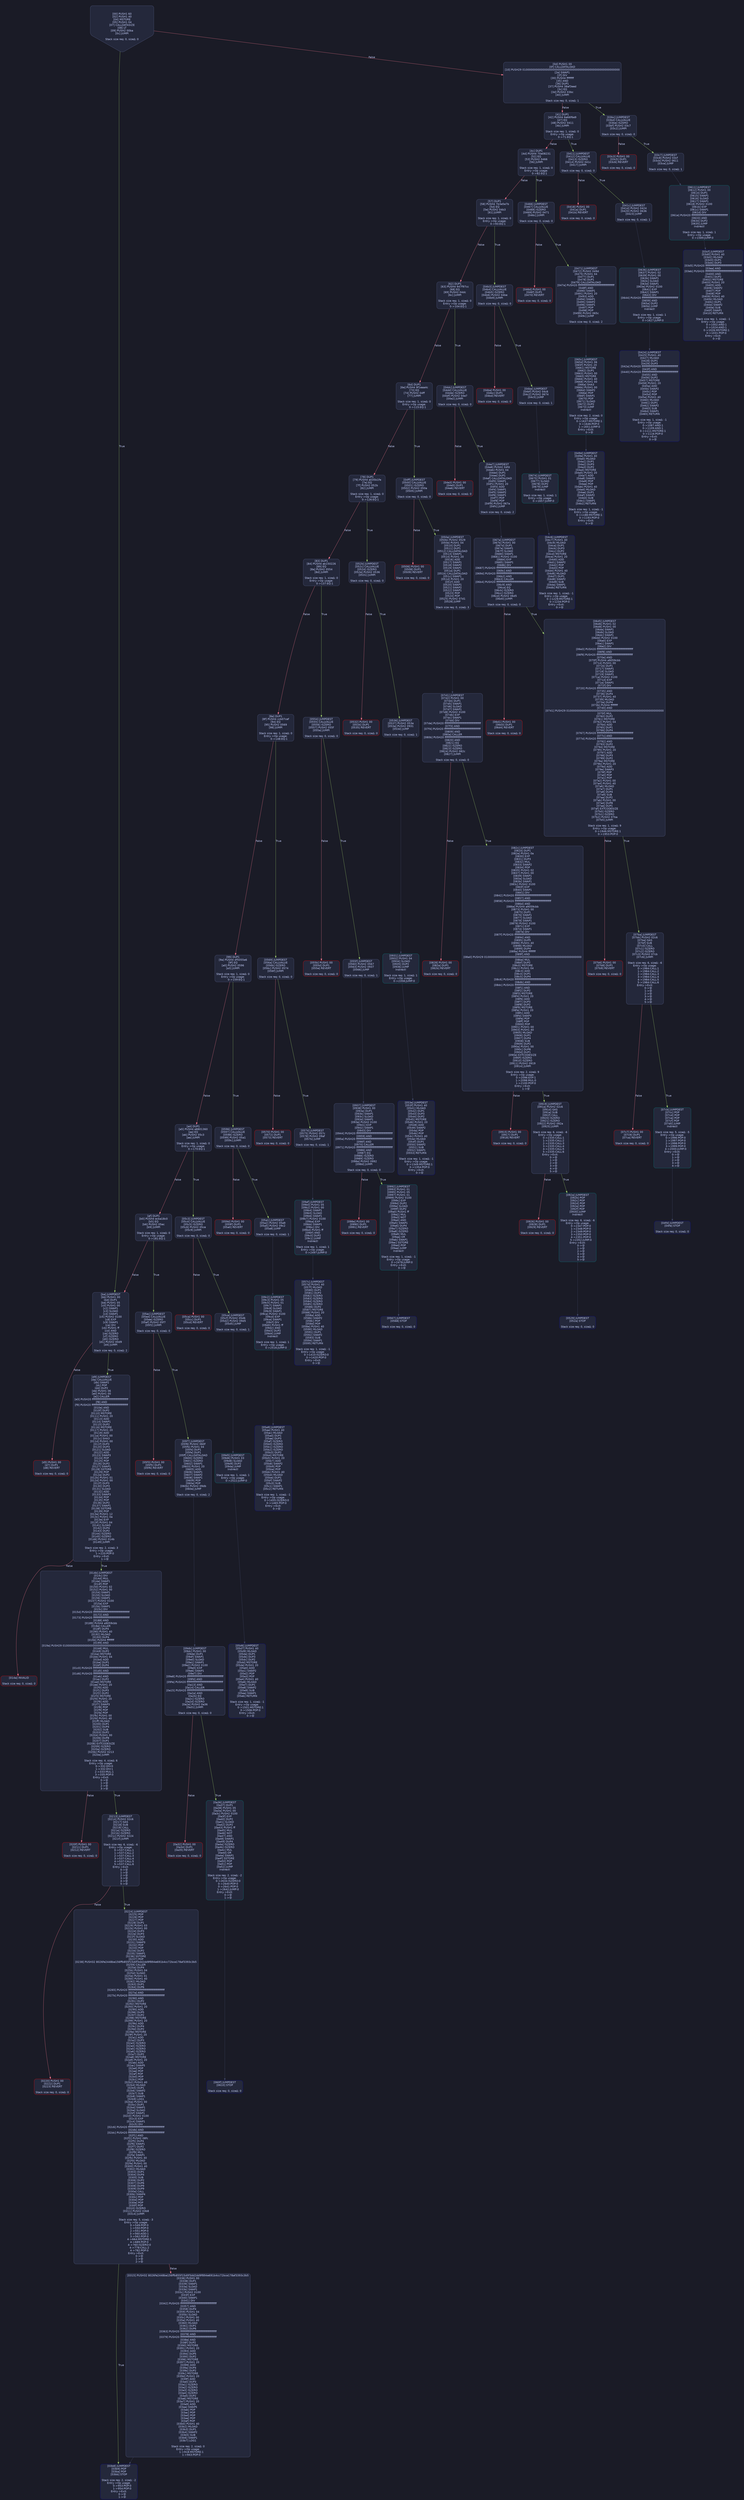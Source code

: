 digraph G {
    node [shape=box, style="filled, rounded", color="#565f89", fontcolor="#c0caf5", fontname="Helvetica", fillcolor="#24283b"];
    edge [color="#414868", fontcolor="#c0caf5", fontname="Helvetica"];
    bgcolor="#1a1b26";
    0 [ label = "[00] PUSH1 60
[02] PUSH1 40
[04] MSTORE
[05] PUSH1 04
[07] CALLDATASIZE
[08] LT
[09] PUSH2 00ba
[0c] JUMPI

Stack size req: 0, sizeΔ: 0
" shape = invhouse]
    1 [ label = "[0d] PUSH1 00
[0f] CALLDATALOAD
[10] PUSH29 0100000000000000000000000000000000000000000000000000000000
[2e] SWAP1
[2f] DIV
[30] PUSH4 ffffffff
[35] AND
[36] DUP1
[37] PUSH4 38af3eed
[3c] EQ
[3d] PUSH2 03bc
[40] JUMPI

Stack size req: 0, sizeΔ: 1
"]
    2 [ label = "[41] DUP1
[42] PUSH4 6e66f6e9
[47] EQ
[48] PUSH2 0411
[4b] JUMPI

Stack size req: 1, sizeΔ: 0
Entry->Op usage:
	0->71:EQ:1
"]
    3 [ label = "[4c] DUP1
[4d] PUSH4 70a08231
[52] EQ
[53] PUSH2 0466
[56] JUMPI

Stack size req: 1, sizeΔ: 0
Entry->Op usage:
	0->82:EQ:1
"]
    4 [ label = "[57] DUP1
[58] PUSH4 7b3e5e7b
[5d] EQ
[5e] PUSH2 04b3
[61] JUMPI

Stack size req: 1, sizeΔ: 0
Entry->Op usage:
	0->93:EQ:1
"]
    5 [ label = "[62] DUP1
[63] PUSH4 947f97cc
[68] EQ
[69] PUSH2 04dc
[6c] JUMPI

Stack size req: 1, sizeΔ: 0
Entry->Op usage:
	0->104:EQ:1
"]
    6 [ label = "[6d] DUP1
[6e] PUSH4 9f1eaa4c
[73] EQ
[74] PUSH2 04ff
[77] JUMPI

Stack size req: 1, sizeΔ: 0
Entry->Op usage:
	0->115:EQ:1
"]
    7 [ label = "[78] DUP1
[79] PUSH4 a035b1fe
[7e] EQ
[7f] PUSH2 052b
[82] JUMPI

Stack size req: 1, sizeΔ: 0
Entry->Op usage:
	0->126:EQ:1
"]
    8 [ label = "[83] DUP1
[84] PUSH4 ab150226
[89] EQ
[8a] PUSH2 0554
[8d] JUMPI

Stack size req: 1, sizeΔ: 0
Entry->Op usage:
	0->137:EQ:1
"]
    9 [ label = "[8e] DUP1
[8f] PUSH4 ccb07cef
[94] EQ
[95] PUSH2 0569
[98] JUMPI

Stack size req: 1, sizeΔ: 0
Entry->Op usage:
	0->148:EQ:1
"]
    10 [ label = "[99] DUP1
[9a] PUSH4 df5055e6
[9f] EQ
[a0] PUSH2 0596
[a3] JUMPI

Stack size req: 1, sizeΔ: 0
Entry->Op usage:
	0->159:EQ:1
"]
    11 [ label = "[a4] DUP1
[a5] PUSH4 e8801360
[aa] EQ
[ab] PUSH2 05c3
[ae] JUMPI

Stack size req: 1, sizeΔ: 0
Entry->Op usage:
	0->170:EQ:1
"]
    12 [ label = "[af] DUP1
[b0] PUSH4 ecba18c0
[b5] EQ
[b6] PUSH2 05ec
[b9] JUMPI

Stack size req: 1, sizeΔ: 0
Entry->Op usage:
	0->181:EQ:1
"]
    13 [ label = "[ba] JUMPDEST
[bb] PUSH1 00
[bd] DUP1
[be] PUSH1 05
[c0] PUSH1 00
[c2] SWAP1
[c3] SLOAD
[c4] SWAP1
[c5] PUSH2 0100
[c8] EXP
[c9] SWAP1
[ca] DIV
[cb] PUSH1 ff
[cd] AND
[ce] ISZERO
[cf] ISZERO
[d0] ISZERO
[d1] PUSH2 00d9
[d4] JUMPI

Stack size req: 0, sizeΔ: 2
"]
    14 [ label = "[d5] PUSH1 00
[d7] DUP1
[d8] REVERT

Stack size req: 0, sizeΔ: 0
" color = "red"]
    15 [ label = "[d9] JUMPDEST
[da] CALLVALUE
[db] SWAP2
[dc] POP
[dd] DUP2
[de] PUSH1 06
[e0] PUSH1 00
[e2] CALLER
[e3] PUSH20 ffffffffffffffffffffffffffffffffffffffff
[f8] AND
[f9] PUSH20 ffffffffffffffffffffffffffffffffffffffff
[010e] AND
[010f] DUP2
[0110] MSTORE
[0111] PUSH1 20
[0113] ADD
[0114] SWAP1
[0115] DUP2
[0116] MSTORE
[0117] PUSH1 20
[0119] ADD
[011a] PUSH1 00
[011c] SHA3
[011d] PUSH1 00
[011f] DUP3
[0120] DUP3
[0121] SLOAD
[0122] ADD
[0123] SWAP3
[0124] POP
[0125] POP
[0126] DUP2
[0127] SWAP1
[0128] SSTORE
[0129] POP
[012a] DUP2
[012b] PUSH1 01
[012d] PUSH1 00
[012f] DUP3
[0130] DUP3
[0131] SLOAD
[0132] ADD
[0133] SWAP3
[0134] POP
[0135] POP
[0136] DUP2
[0137] SWAP1
[0138] SSTORE
[0139] POP
[013a] PUSH1 12
[013c] PUSH1 0a
[013e] EXP
[013f] PUSH1 04
[0141] SLOAD
[0142] DUP4
[0143] DUP2
[0144] ISZERO
[0145] ISZERO
[0146] PUSH2 014b
[0149] JUMPI

Stack size req: 2, sizeΔ: 3
Entry->Op usage:
	1->220:POP:0
Entry->Exit:
	1->😵
"]
    16 [ label = "[014a] INVALID

Stack size req: 0, sizeΔ: 0
" color = "red"]
    17 [ label = "[014b] JUMPDEST
[014c] DIV
[014d] MUL
[014e] SWAP1
[014f] POP
[0150] PUSH1 02
[0152] PUSH1 00
[0154] SWAP1
[0155] SLOAD
[0156] SWAP1
[0157] PUSH2 0100
[015a] EXP
[015b] SWAP1
[015c] DIV
[015d] PUSH20 ffffffffffffffffffffffffffffffffffffffff
[0172] AND
[0173] PUSH20 ffffffffffffffffffffffffffffffffffffffff
[0188] AND
[0189] PUSH4 a9059cbb
[018e] CALLER
[018f] DUP4
[0190] PUSH1 40
[0192] MLOAD
[0193] DUP4
[0194] PUSH4 ffffffff
[0199] AND
[019a] PUSH29 0100000000000000000000000000000000000000000000000000000000
[01b8] MUL
[01b9] DUP2
[01ba] MSTORE
[01bb] PUSH1 04
[01bd] ADD
[01be] DUP1
[01bf] DUP4
[01c0] PUSH20 ffffffffffffffffffffffffffffffffffffffff
[01d5] AND
[01d6] PUSH20 ffffffffffffffffffffffffffffffffffffffff
[01eb] AND
[01ec] DUP2
[01ed] MSTORE
[01ee] PUSH1 20
[01f0] ADD
[01f1] DUP3
[01f2] DUP2
[01f3] MSTORE
[01f4] PUSH1 20
[01f6] ADD
[01f7] SWAP3
[01f8] POP
[01f9] POP
[01fa] POP
[01fb] PUSH1 00
[01fd] PUSH1 40
[01ff] MLOAD
[0200] DUP1
[0201] DUP4
[0202] SUB
[0203] DUP2
[0204] PUSH1 00
[0206] DUP8
[0207] DUP1
[0208] EXTCODESIZE
[0209] ISZERO
[020a] ISZERO
[020b] PUSH2 0213
[020e] JUMPI

Stack size req: 4, sizeΔ: 6
Entry->Op usage:
	0->332:DIV:0
	1->332:DIV:1
	2->333:MUL:1
	3->335:POP:0
Entry->Exit:
	0->😵
	1->😵
	2->😵
	3->😵
"]
    18 [ label = "[020f] PUSH1 00
[0211] DUP1
[0212] REVERT

Stack size req: 0, sizeΔ: 0
" color = "red"]
    19 [ label = "[0213] JUMPDEST
[0214] PUSH2 02c6
[0217] GAS
[0218] SUB
[0219] CALL
[021a] ISZERO
[021b] ISZERO
[021c] PUSH2 0224
[021f] JUMPI

Stack size req: 6, sizeΔ: -6
Entry->Op usage:
	0->537:CALL:1
	1->537:CALL:2
	2->537:CALL:3
	3->537:CALL:4
	4->537:CALL:5
	5->537:CALL:6
Entry->Exit:
	0->😵
	1->😵
	2->😵
	3->😵
	4->😵
	5->😵
"]
    20 [ label = "[0220] PUSH1 00
[0222] DUP1
[0223] REVERT

Stack size req: 0, sizeΔ: 0
" color = "red"]
    21 [ label = "[0224] JUMPDEST
[0225] POP
[0226] POP
[0227] POP
[0228] DUP1
[0229] PUSH1 03
[022b] PUSH1 00
[022d] DUP3
[022e] DUP3
[022f] SLOAD
[0230] ADD
[0231] SWAP3
[0232] POP
[0233] POP
[0234] DUP2
[0235] SWAP1
[0236] SSTORE
[0237] POP
[0238] PUSH32 8026fe2448be156ffb855f15d0f3dd2dd9f894e691b4cc72bce178af3393c3b5
[0259] CALLER
[025a] DUP4
[025b] PUSH1 04
[025d] SLOAD
[025e] PUSH1 01
[0260] PUSH1 40
[0262] MLOAD
[0263] DUP1
[0264] DUP6
[0265] PUSH20 ffffffffffffffffffffffffffffffffffffffff
[027a] AND
[027b] PUSH20 ffffffffffffffffffffffffffffffffffffffff
[0290] AND
[0291] DUP2
[0292] MSTORE
[0293] PUSH1 20
[0295] ADD
[0296] DUP5
[0297] DUP2
[0298] MSTORE
[0299] PUSH1 20
[029b] ADD
[029c] DUP4
[029d] DUP2
[029e] MSTORE
[029f] PUSH1 20
[02a1] ADD
[02a2] DUP3
[02a3] ISZERO
[02a4] ISZERO
[02a5] ISZERO
[02a6] ISZERO
[02a7] DUP2
[02a8] MSTORE
[02a9] PUSH1 20
[02ab] ADD
[02ac] SWAP5
[02ad] POP
[02ae] POP
[02af] POP
[02b0] POP
[02b1] POP
[02b2] PUSH1 40
[02b4] MLOAD
[02b5] DUP1
[02b6] SWAP2
[02b7] SUB
[02b8] SWAP1
[02b9] LOG1
[02ba] PUSH1 00
[02bc] DUP1
[02bd] SWAP1
[02be] SLOAD
[02bf] SWAP1
[02c0] PUSH2 0100
[02c3] EXP
[02c4] SWAP1
[02c5] DIV
[02c6] PUSH20 ffffffffffffffffffffffffffffffffffffffff
[02db] AND
[02dc] PUSH20 ffffffffffffffffffffffffffffffffffffffff
[02f1] AND
[02f2] PUSH2 08fc
[02f5] DUP4
[02f6] SWAP1
[02f7] DUP2
[02f8] ISZERO
[02f9] MUL
[02fa] SWAP1
[02fb] PUSH1 40
[02fd] MLOAD
[02fe] PUSH1 00
[0300] PUSH1 40
[0302] MLOAD
[0303] DUP1
[0304] DUP4
[0305] SUB
[0306] DUP2
[0307] DUP6
[0308] DUP9
[0309] DUP9
[030a] CALL
[030b] SWAP4
[030c] POP
[030d] POP
[030e] POP
[030f] POP
[0310] ISZERO
[0311] PUSH2 03b8
[0314] JUMPI

Stack size req: 5, sizeΔ: -3
Entry->Op usage:
	0->549:POP:0
	1->550:POP:0
	2->551:POP:0
	3->560:ADD:1
	3->562:POP:0
	4->664:MSTORE:1
	4->689:POP:0
	4->760:ISZERO:0
	4->778:CALL:2
	4->782:POP:0
Entry->Exit:
	0->😵
	1->😵
	2->😵
"]
    22 [ label = "[0315] PUSH32 8026fe2448be156ffb855f15d0f3dd2dd9f894e691b4cc72bce178af3393c3b5
[0336] PUSH1 00
[0338] DUP1
[0339] SWAP1
[033a] SLOAD
[033b] SWAP1
[033c] PUSH2 0100
[033f] EXP
[0340] SWAP1
[0341] DIV
[0342] PUSH20 ffffffffffffffffffffffffffffffffffffffff
[0357] AND
[0358] DUP4
[0359] PUSH1 04
[035b] SLOAD
[035c] PUSH1 00
[035e] PUSH1 40
[0360] MLOAD
[0361] DUP1
[0362] DUP6
[0363] PUSH20 ffffffffffffffffffffffffffffffffffffffff
[0378] AND
[0379] PUSH20 ffffffffffffffffffffffffffffffffffffffff
[038e] AND
[038f] DUP2
[0390] MSTORE
[0391] PUSH1 20
[0393] ADD
[0394] DUP5
[0395] DUP2
[0396] MSTORE
[0397] PUSH1 20
[0399] ADD
[039a] DUP4
[039b] DUP2
[039c] MSTORE
[039d] PUSH1 20
[039f] ADD
[03a0] DUP3
[03a1] ISZERO
[03a2] ISZERO
[03a3] ISZERO
[03a4] ISZERO
[03a5] DUP2
[03a6] MSTORE
[03a7] PUSH1 20
[03a9] ADD
[03aa] SWAP5
[03ab] POP
[03ac] POP
[03ad] POP
[03ae] POP
[03af] POP
[03b0] PUSH1 40
[03b2] MLOAD
[03b3] DUP1
[03b4] SWAP2
[03b5] SUB
[03b6] SWAP1
[03b7] LOG1

Stack size req: 2, sizeΔ: 0
Entry->Op usage:
	1->918:MSTORE:1
	1->943:POP:0
"]
    23 [ label = "[03b8] JUMPDEST
[03b9] POP
[03ba] POP
[03bb] STOP

Stack size req: 2, sizeΔ: -2
Entry->Op usage:
	0->953:POP:0
	1->954:POP:0
Entry->Exit:
	0->😵
	1->😵
" color = "darkblue"]
    24 [ label = "[03bc] JUMPDEST
[03bd] CALLVALUE
[03be] ISZERO
[03bf] PUSH2 03c7
[03c2] JUMPI

Stack size req: 0, sizeΔ: 0
"]
    25 [ label = "[03c3] PUSH1 00
[03c5] DUP1
[03c6] REVERT

Stack size req: 0, sizeΔ: 0
" color = "red"]
    26 [ label = "[03c7] JUMPDEST
[03c8] PUSH2 03cf
[03cb] PUSH2 0611
[03ce] JUMP

Stack size req: 0, sizeΔ: 1
"]
    27 [ label = "[03cf] JUMPDEST
[03d0] PUSH1 40
[03d2] MLOAD
[03d3] DUP1
[03d4] DUP3
[03d5] PUSH20 ffffffffffffffffffffffffffffffffffffffff
[03ea] AND
[03eb] PUSH20 ffffffffffffffffffffffffffffffffffffffff
[0400] AND
[0401] DUP2
[0402] MSTORE
[0403] PUSH1 20
[0405] ADD
[0406] SWAP2
[0407] POP
[0408] POP
[0409] PUSH1 40
[040b] MLOAD
[040c] DUP1
[040d] SWAP2
[040e] SUB
[040f] SWAP1
[0410] RETURN

Stack size req: 1, sizeΔ: -1
Entry->Op usage:
	0->1002:AND:1
	0->1024:AND:1
	0->1026:MSTORE:1
	0->1031:POP:0
Entry->Exit:
	0->😵
" color = "darkblue"]
    28 [ label = "[0411] JUMPDEST
[0412] CALLVALUE
[0413] ISZERO
[0414] PUSH2 041c
[0417] JUMPI

Stack size req: 0, sizeΔ: 0
"]
    29 [ label = "[0418] PUSH1 00
[041a] DUP1
[041b] REVERT

Stack size req: 0, sizeΔ: 0
" color = "red"]
    30 [ label = "[041c] JUMPDEST
[041d] PUSH2 0424
[0420] PUSH2 0636
[0423] JUMP

Stack size req: 0, sizeΔ: 1
"]
    31 [ label = "[0424] JUMPDEST
[0425] PUSH1 40
[0427] MLOAD
[0428] DUP1
[0429] DUP3
[042a] PUSH20 ffffffffffffffffffffffffffffffffffffffff
[043f] AND
[0440] PUSH20 ffffffffffffffffffffffffffffffffffffffff
[0455] AND
[0456] DUP2
[0457] MSTORE
[0458] PUSH1 20
[045a] ADD
[045b] SWAP2
[045c] POP
[045d] POP
[045e] PUSH1 40
[0460] MLOAD
[0461] DUP1
[0462] SWAP2
[0463] SUB
[0464] SWAP1
[0465] RETURN

Stack size req: 1, sizeΔ: -1
Entry->Op usage:
	0->1087:AND:1
	0->1109:AND:1
	0->1111:MSTORE:1
	0->1116:POP:0
Entry->Exit:
	0->😵
" color = "darkblue"]
    32 [ label = "[0466] JUMPDEST
[0467] CALLVALUE
[0468] ISZERO
[0469] PUSH2 0471
[046c] JUMPI

Stack size req: 0, sizeΔ: 0
"]
    33 [ label = "[046d] PUSH1 00
[046f] DUP1
[0470] REVERT

Stack size req: 0, sizeΔ: 0
" color = "red"]
    34 [ label = "[0471] JUMPDEST
[0472] PUSH2 049d
[0475] PUSH1 04
[0477] DUP1
[0478] DUP1
[0479] CALLDATALOAD
[047a] PUSH20 ffffffffffffffffffffffffffffffffffffffff
[048f] AND
[0490] SWAP1
[0491] PUSH1 20
[0493] ADD
[0494] SWAP1
[0495] SWAP2
[0496] SWAP1
[0497] POP
[0498] POP
[0499] PUSH2 065c
[049c] JUMP

Stack size req: 0, sizeΔ: 2
"]
    35 [ label = "[049d] JUMPDEST
[049e] PUSH1 40
[04a0] MLOAD
[04a1] DUP1
[04a2] DUP3
[04a3] DUP2
[04a4] MSTORE
[04a5] PUSH1 20
[04a7] ADD
[04a8] SWAP2
[04a9] POP
[04aa] POP
[04ab] PUSH1 40
[04ad] MLOAD
[04ae] DUP1
[04af] SWAP2
[04b0] SUB
[04b1] SWAP1
[04b2] RETURN

Stack size req: 1, sizeΔ: -1
Entry->Op usage:
	0->1188:MSTORE:1
	0->1193:POP:0
Entry->Exit:
	0->😵
" color = "darkblue"]
    36 [ label = "[04b3] JUMPDEST
[04b4] CALLVALUE
[04b5] ISZERO
[04b6] PUSH2 04be
[04b9] JUMPI

Stack size req: 0, sizeΔ: 0
"]
    37 [ label = "[04ba] PUSH1 00
[04bc] DUP1
[04bd] REVERT

Stack size req: 0, sizeΔ: 0
" color = "red"]
    38 [ label = "[04be] JUMPDEST
[04bf] PUSH2 04c6
[04c2] PUSH2 0674
[04c5] JUMP

Stack size req: 0, sizeΔ: 1
"]
    39 [ label = "[04c6] JUMPDEST
[04c7] PUSH1 40
[04c9] MLOAD
[04ca] DUP1
[04cb] DUP3
[04cc] DUP2
[04cd] MSTORE
[04ce] PUSH1 20
[04d0] ADD
[04d1] SWAP2
[04d2] POP
[04d3] POP
[04d4] PUSH1 40
[04d6] MLOAD
[04d7] DUP1
[04d8] SWAP2
[04d9] SUB
[04da] SWAP1
[04db] RETURN

Stack size req: 1, sizeΔ: -1
Entry->Op usage:
	0->1229:MSTORE:1
	0->1234:POP:0
Entry->Exit:
	0->😵
" color = "darkblue"]
    40 [ label = "[04dc] JUMPDEST
[04dd] CALLVALUE
[04de] ISZERO
[04df] PUSH2 04e7
[04e2] JUMPI

Stack size req: 0, sizeΔ: 0
"]
    41 [ label = "[04e3] PUSH1 00
[04e5] DUP1
[04e6] REVERT

Stack size req: 0, sizeΔ: 0
" color = "red"]
    42 [ label = "[04e7] JUMPDEST
[04e8] PUSH2 04fd
[04eb] PUSH1 04
[04ed] DUP1
[04ee] DUP1
[04ef] CALLDATALOAD
[04f0] SWAP1
[04f1] PUSH1 20
[04f3] ADD
[04f4] SWAP1
[04f5] SWAP2
[04f6] SWAP1
[04f7] POP
[04f8] POP
[04f9] PUSH2 067a
[04fc] JUMP

Stack size req: 0, sizeΔ: 2
"]
    43 [ label = "[04fd] JUMPDEST
[04fe] STOP

Stack size req: 0, sizeΔ: 0
" color = "darkblue"]
    44 [ label = "[04ff] JUMPDEST
[0500] CALLVALUE
[0501] ISZERO
[0502] PUSH2 050a
[0505] JUMPI

Stack size req: 0, sizeΔ: 0
"]
    45 [ label = "[0506] PUSH1 00
[0508] DUP1
[0509] REVERT

Stack size req: 0, sizeΔ: 0
" color = "red"]
    46 [ label = "[050a] JUMPDEST
[050b] PUSH2 0529
[050e] PUSH1 04
[0510] DUP1
[0511] DUP1
[0512] CALLDATALOAD
[0513] SWAP1
[0514] PUSH1 20
[0516] ADD
[0517] SWAP1
[0518] SWAP2
[0519] SWAP1
[051a] DUP1
[051b] CALLDATALOAD
[051c] SWAP1
[051d] PUSH1 20
[051f] ADD
[0520] SWAP1
[0521] SWAP2
[0522] SWAP1
[0523] POP
[0524] POP
[0525] PUSH2 07d1
[0528] JUMP

Stack size req: 0, sizeΔ: 3
"]
    47 [ label = "[0529] JUMPDEST
[052a] STOP

Stack size req: 0, sizeΔ: 0
" color = "darkblue"]
    48 [ label = "[052b] JUMPDEST
[052c] CALLVALUE
[052d] ISZERO
[052e] PUSH2 0536
[0531] JUMPI

Stack size req: 0, sizeΔ: 0
"]
    49 [ label = "[0532] PUSH1 00
[0534] DUP1
[0535] REVERT

Stack size req: 0, sizeΔ: 0
" color = "red"]
    50 [ label = "[0536] JUMPDEST
[0537] PUSH2 053e
[053a] PUSH2 0931
[053d] JUMP

Stack size req: 0, sizeΔ: 1
"]
    51 [ label = "[053e] JUMPDEST
[053f] PUSH1 40
[0541] MLOAD
[0542] DUP1
[0543] DUP3
[0544] DUP2
[0545] MSTORE
[0546] PUSH1 20
[0548] ADD
[0549] SWAP2
[054a] POP
[054b] POP
[054c] PUSH1 40
[054e] MLOAD
[054f] DUP1
[0550] SWAP2
[0551] SUB
[0552] SWAP1
[0553] RETURN

Stack size req: 1, sizeΔ: -1
Entry->Op usage:
	0->1349:MSTORE:1
	0->1354:POP:0
Entry->Exit:
	0->😵
" color = "darkblue"]
    52 [ label = "[0554] JUMPDEST
[0555] CALLVALUE
[0556] ISZERO
[0557] PUSH2 055f
[055a] JUMPI

Stack size req: 0, sizeΔ: 0
"]
    53 [ label = "[055b] PUSH1 00
[055d] DUP1
[055e] REVERT

Stack size req: 0, sizeΔ: 0
" color = "red"]
    54 [ label = "[055f] JUMPDEST
[0560] PUSH2 0567
[0563] PUSH2 0937
[0566] JUMP

Stack size req: 0, sizeΔ: 1
"]
    55 [ label = "[0567] JUMPDEST
[0568] STOP

Stack size req: 0, sizeΔ: 0
" color = "darkblue"]
    56 [ label = "[0569] JUMPDEST
[056a] CALLVALUE
[056b] ISZERO
[056c] PUSH2 0574
[056f] JUMPI

Stack size req: 0, sizeΔ: 0
"]
    57 [ label = "[0570] PUSH1 00
[0572] DUP1
[0573] REVERT

Stack size req: 0, sizeΔ: 0
" color = "red"]
    58 [ label = "[0574] JUMPDEST
[0575] PUSH2 057c
[0578] PUSH2 09af
[057b] JUMP

Stack size req: 0, sizeΔ: 1
"]
    59 [ label = "[057c] JUMPDEST
[057d] PUSH1 40
[057f] MLOAD
[0580] DUP1
[0581] DUP3
[0582] ISZERO
[0583] ISZERO
[0584] ISZERO
[0585] ISZERO
[0586] DUP2
[0587] MSTORE
[0588] PUSH1 20
[058a] ADD
[058b] SWAP2
[058c] POP
[058d] POP
[058e] PUSH1 40
[0590] MLOAD
[0591] DUP1
[0592] SWAP2
[0593] SUB
[0594] SWAP1
[0595] RETURN

Stack size req: 1, sizeΔ: -1
Entry->Op usage:
	0->1410:ISZERO:0
	0->1420:POP:0
Entry->Exit:
	0->😵
" color = "darkblue"]
    60 [ label = "[0596] JUMPDEST
[0597] CALLVALUE
[0598] ISZERO
[0599] PUSH2 05a1
[059c] JUMPI

Stack size req: 0, sizeΔ: 0
"]
    61 [ label = "[059d] PUSH1 00
[059f] DUP1
[05a0] REVERT

Stack size req: 0, sizeΔ: 0
" color = "red"]
    62 [ label = "[05a1] JUMPDEST
[05a2] PUSH2 05a9
[05a5] PUSH2 09c2
[05a8] JUMP

Stack size req: 0, sizeΔ: 1
"]
    63 [ label = "[05a9] JUMPDEST
[05aa] PUSH1 40
[05ac] MLOAD
[05ad] DUP1
[05ae] DUP3
[05af] ISZERO
[05b0] ISZERO
[05b1] ISZERO
[05b2] ISZERO
[05b3] DUP2
[05b4] MSTORE
[05b5] PUSH1 20
[05b7] ADD
[05b8] SWAP2
[05b9] POP
[05ba] POP
[05bb] PUSH1 40
[05bd] MLOAD
[05be] DUP1
[05bf] SWAP2
[05c0] SUB
[05c1] SWAP1
[05c2] RETURN

Stack size req: 1, sizeΔ: -1
Entry->Op usage:
	0->1455:ISZERO:0
	0->1465:POP:0
Entry->Exit:
	0->😵
" color = "darkblue"]
    64 [ label = "[05c3] JUMPDEST
[05c4] CALLVALUE
[05c5] ISZERO
[05c6] PUSH2 05ce
[05c9] JUMPI

Stack size req: 0, sizeΔ: 0
"]
    65 [ label = "[05ca] PUSH1 00
[05cc] DUP1
[05cd] REVERT

Stack size req: 0, sizeΔ: 0
" color = "red"]
    66 [ label = "[05ce] JUMPDEST
[05cf] PUSH2 05d6
[05d2] PUSH2 09d5
[05d5] JUMP

Stack size req: 0, sizeΔ: 1
"]
    67 [ label = "[05d6] JUMPDEST
[05d7] PUSH1 40
[05d9] MLOAD
[05da] DUP1
[05db] DUP3
[05dc] DUP2
[05dd] MSTORE
[05de] PUSH1 20
[05e0] ADD
[05e1] SWAP2
[05e2] POP
[05e3] POP
[05e4] PUSH1 40
[05e6] MLOAD
[05e7] DUP1
[05e8] SWAP2
[05e9] SUB
[05ea] SWAP1
[05eb] RETURN

Stack size req: 1, sizeΔ: -1
Entry->Op usage:
	0->1501:MSTORE:1
	0->1506:POP:0
Entry->Exit:
	0->😵
" color = "darkblue"]
    68 [ label = "[05ec] JUMPDEST
[05ed] CALLVALUE
[05ee] ISZERO
[05ef] PUSH2 05f7
[05f2] JUMPI

Stack size req: 0, sizeΔ: 0
"]
    69 [ label = "[05f3] PUSH1 00
[05f5] DUP1
[05f6] REVERT

Stack size req: 0, sizeΔ: 0
" color = "red"]
    70 [ label = "[05f7] JUMPDEST
[05f8] PUSH2 060f
[05fb] PUSH1 04
[05fd] DUP1
[05fe] DUP1
[05ff] CALLDATALOAD
[0600] ISZERO
[0601] ISZERO
[0602] SWAP1
[0603] PUSH1 20
[0605] ADD
[0606] SWAP1
[0607] SWAP2
[0608] SWAP1
[0609] POP
[060a] POP
[060b] PUSH2 09db
[060e] JUMP

Stack size req: 0, sizeΔ: 2
"]
    71 [ label = "[060f] JUMPDEST
[0610] STOP

Stack size req: 0, sizeΔ: 0
" color = "darkblue"]
    72 [ label = "[0611] JUMPDEST
[0612] PUSH1 00
[0614] DUP1
[0615] SWAP1
[0616] SLOAD
[0617] SWAP1
[0618] PUSH2 0100
[061b] EXP
[061c] SWAP1
[061d] DIV
[061e] PUSH20 ffffffffffffffffffffffffffffffffffffffff
[0633] AND
[0634] DUP2
[0635] JUMP
Indirect!

Stack size req: 1, sizeΔ: 1
Entry->Op usage:
	0->1589:JUMP:0
" color = "teal"]
    73 [ label = "[0636] JUMPDEST
[0637] PUSH1 02
[0639] PUSH1 00
[063b] SWAP1
[063c] SLOAD
[063d] SWAP1
[063e] PUSH2 0100
[0641] EXP
[0642] SWAP1
[0643] DIV
[0644] PUSH20 ffffffffffffffffffffffffffffffffffffffff
[0659] AND
[065a] DUP2
[065b] JUMP
Indirect!

Stack size req: 1, sizeΔ: 1
Entry->Op usage:
	0->1627:JUMP:0
" color = "teal"]
    74 [ label = "[065c] JUMPDEST
[065d] PUSH1 06
[065f] PUSH1 20
[0661] MSTORE
[0662] DUP1
[0663] PUSH1 00
[0665] MSTORE
[0666] PUSH1 40
[0668] PUSH1 00
[066a] SHA3
[066b] PUSH1 00
[066d] SWAP2
[066e] POP
[066f] SWAP1
[0670] POP
[0671] SLOAD
[0672] DUP2
[0673] JUMP
Indirect!

Stack size req: 2, sizeΔ: 0
Entry->Op usage:
	0->1637:MSTORE:1
	0->1646:POP:0
	1->1651:JUMP:0
Entry->Exit:
	0->😵
" color = "teal"]
    75 [ label = "[0674] JUMPDEST
[0675] PUSH1 01
[0677] SLOAD
[0678] DUP2
[0679] JUMP
Indirect!

Stack size req: 1, sizeΔ: 1
Entry->Op usage:
	0->1657:JUMP:0
" color = "teal"]
    76 [ label = "[067a] JUMPDEST
[067b] PUSH1 00
[067d] DUP1
[067e] SWAP1
[067f] SLOAD
[0680] SWAP1
[0681] PUSH2 0100
[0684] EXP
[0685] SWAP1
[0686] DIV
[0687] PUSH20 ffffffffffffffffffffffffffffffffffffffff
[069c] AND
[069d] PUSH20 ffffffffffffffffffffffffffffffffffffffff
[06b2] AND
[06b3] CALLER
[06b4] PUSH20 ffffffffffffffffffffffffffffffffffffffff
[06c9] AND
[06ca] EQ
[06cb] ISZERO
[06cc] ISZERO
[06cd] PUSH2 06d5
[06d0] JUMPI

Stack size req: 0, sizeΔ: 0
"]
    77 [ label = "[06d1] PUSH1 00
[06d3] DUP1
[06d4] REVERT

Stack size req: 0, sizeΔ: 0
" color = "red"]
    78 [ label = "[06d5] JUMPDEST
[06d6] PUSH1 02
[06d8] PUSH1 00
[06da] SWAP1
[06db] SLOAD
[06dc] SWAP1
[06dd] PUSH2 0100
[06e0] EXP
[06e1] SWAP1
[06e2] DIV
[06e3] PUSH20 ffffffffffffffffffffffffffffffffffffffff
[06f8] AND
[06f9] PUSH20 ffffffffffffffffffffffffffffffffffffffff
[070e] AND
[070f] PUSH4 a9059cbb
[0714] PUSH1 00
[0716] DUP1
[0717] SWAP1
[0718] SLOAD
[0719] SWAP1
[071a] PUSH2 0100
[071d] EXP
[071e] SWAP1
[071f] DIV
[0720] PUSH20 ffffffffffffffffffffffffffffffffffffffff
[0735] AND
[0736] DUP4
[0737] PUSH1 40
[0739] MLOAD
[073a] DUP4
[073b] PUSH4 ffffffff
[0740] AND
[0741] PUSH29 0100000000000000000000000000000000000000000000000000000000
[075f] MUL
[0760] DUP2
[0761] MSTORE
[0762] PUSH1 04
[0764] ADD
[0765] DUP1
[0766] DUP4
[0767] PUSH20 ffffffffffffffffffffffffffffffffffffffff
[077c] AND
[077d] PUSH20 ffffffffffffffffffffffffffffffffffffffff
[0792] AND
[0793] DUP2
[0794] MSTORE
[0795] PUSH1 20
[0797] ADD
[0798] DUP3
[0799] DUP2
[079a] MSTORE
[079b] PUSH1 20
[079d] ADD
[079e] SWAP3
[079f] POP
[07a0] POP
[07a1] POP
[07a2] PUSH1 00
[07a4] PUSH1 40
[07a6] MLOAD
[07a7] DUP1
[07a8] DUP4
[07a9] SUB
[07aa] DUP2
[07ab] PUSH1 00
[07ad] DUP8
[07ae] DUP1
[07af] EXTCODESIZE
[07b0] ISZERO
[07b1] ISZERO
[07b2] PUSH2 07ba
[07b5] JUMPI

Stack size req: 1, sizeΔ: 9
Entry->Op usage:
	0->1946:MSTORE:1
	0->1953:POP:0
"]
    79 [ label = "[07b6] PUSH1 00
[07b8] DUP1
[07b9] REVERT

Stack size req: 0, sizeΔ: 0
" color = "red"]
    80 [ label = "[07ba] JUMPDEST
[07bb] PUSH2 02c6
[07be] GAS
[07bf] SUB
[07c0] CALL
[07c1] ISZERO
[07c2] ISZERO
[07c3] PUSH2 07cb
[07c6] JUMPI

Stack size req: 6, sizeΔ: -6
Entry->Op usage:
	0->1984:CALL:1
	1->1984:CALL:2
	2->1984:CALL:3
	3->1984:CALL:4
	4->1984:CALL:5
	5->1984:CALL:6
Entry->Exit:
	0->😵
	1->😵
	2->😵
	3->😵
	4->😵
	5->😵
"]
    81 [ label = "[07c7] PUSH1 00
[07c9] DUP1
[07ca] REVERT

Stack size req: 0, sizeΔ: 0
" color = "red"]
    82 [ label = "[07cb] JUMPDEST
[07cc] POP
[07cd] POP
[07ce] POP
[07cf] POP
[07d0] JUMP
Indirect!

Stack size req: 5, sizeΔ: -5
Entry->Op usage:
	0->1996:POP:0
	1->1997:POP:0
	2->1998:POP:0
	3->1999:POP:0
	4->2000:JUMP:0
Entry->Exit:
	0->😵
	1->😵
	2->😵
	3->😵
	4->😵
" color = "teal"]
    83 [ label = "[07d1] JUMPDEST
[07d2] PUSH1 00
[07d4] DUP1
[07d5] SWAP1
[07d6] SLOAD
[07d7] SWAP1
[07d8] PUSH2 0100
[07db] EXP
[07dc] SWAP1
[07dd] DIV
[07de] PUSH20 ffffffffffffffffffffffffffffffffffffffff
[07f3] AND
[07f4] PUSH20 ffffffffffffffffffffffffffffffffffffffff
[0809] AND
[080a] CALLER
[080b] PUSH20 ffffffffffffffffffffffffffffffffffffffff
[0820] AND
[0821] EQ
[0822] ISZERO
[0823] ISZERO
[0824] PUSH2 082c
[0827] JUMPI

Stack size req: 0, sizeΔ: 0
"]
    84 [ label = "[0828] PUSH1 00
[082a] DUP1
[082b] REVERT

Stack size req: 0, sizeΔ: 0
" color = "red"]
    85 [ label = "[082c] JUMPDEST
[082d] DUP1
[082e] PUSH1 0a
[0830] EXP
[0831] DUP3
[0832] MUL
[0833] SWAP2
[0834] POP
[0835] PUSH1 02
[0837] PUSH1 00
[0839] SWAP1
[083a] SLOAD
[083b] SWAP1
[083c] PUSH2 0100
[083f] EXP
[0840] SWAP1
[0841] DIV
[0842] PUSH20 ffffffffffffffffffffffffffffffffffffffff
[0857] AND
[0858] PUSH20 ffffffffffffffffffffffffffffffffffffffff
[086d] AND
[086e] PUSH4 a9059cbb
[0873] PUSH1 00
[0875] DUP1
[0876] SWAP1
[0877] SLOAD
[0878] SWAP1
[0879] PUSH2 0100
[087c] EXP
[087d] SWAP1
[087e] DIV
[087f] PUSH20 ffffffffffffffffffffffffffffffffffffffff
[0894] AND
[0895] DUP5
[0896] PUSH1 40
[0898] MLOAD
[0899] DUP4
[089a] PUSH4 ffffffff
[089f] AND
[08a0] PUSH29 0100000000000000000000000000000000000000000000000000000000
[08be] MUL
[08bf] DUP2
[08c0] MSTORE
[08c1] PUSH1 04
[08c3] ADD
[08c4] DUP1
[08c5] DUP4
[08c6] PUSH20 ffffffffffffffffffffffffffffffffffffffff
[08db] AND
[08dc] PUSH20 ffffffffffffffffffffffffffffffffffffffff
[08f1] AND
[08f2] DUP2
[08f3] MSTORE
[08f4] PUSH1 20
[08f6] ADD
[08f7] DUP3
[08f8] DUP2
[08f9] MSTORE
[08fa] PUSH1 20
[08fc] ADD
[08fd] SWAP3
[08fe] POP
[08ff] POP
[0900] POP
[0901] PUSH1 00
[0903] PUSH1 40
[0905] MLOAD
[0906] DUP1
[0907] DUP4
[0908] SUB
[0909] DUP2
[090a] PUSH1 00
[090c] DUP8
[090d] DUP1
[090e] EXTCODESIZE
[090f] ISZERO
[0910] ISZERO
[0911] PUSH2 0919
[0914] JUMPI

Stack size req: 2, sizeΔ: 9
Entry->Op usage:
	0->2096:EXP:1
	1->2098:MUL:0
	1->2100:POP:0
Entry->Exit:
	1->😵
"]
    86 [ label = "[0915] PUSH1 00
[0917] DUP1
[0918] REVERT

Stack size req: 0, sizeΔ: 0
" color = "red"]
    87 [ label = "[0919] JUMPDEST
[091a] PUSH2 02c6
[091d] GAS
[091e] SUB
[091f] CALL
[0920] ISZERO
[0921] ISZERO
[0922] PUSH2 092a
[0925] JUMPI

Stack size req: 6, sizeΔ: -6
Entry->Op usage:
	0->2335:CALL:1
	1->2335:CALL:2
	2->2335:CALL:3
	3->2335:CALL:4
	4->2335:CALL:5
	5->2335:CALL:6
Entry->Exit:
	0->😵
	1->😵
	2->😵
	3->😵
	4->😵
	5->😵
"]
    88 [ label = "[0926] PUSH1 00
[0928] DUP1
[0929] REVERT

Stack size req: 0, sizeΔ: 0
" color = "red"]
    89 [ label = "[092a] JUMPDEST
[092b] POP
[092c] POP
[092d] POP
[092e] POP
[092f] POP
[0930] JUMP
Indirect!

Stack size req: 6, sizeΔ: -6
Entry->Op usage:
	0->2347:POP:0
	1->2348:POP:0
	2->2349:POP:0
	3->2350:POP:0
	4->2351:POP:0
	5->2352:JUMP:0
Entry->Exit:
	0->😵
	1->😵
	2->😵
	3->😵
	4->😵
	5->😵
" color = "teal"]
    90 [ label = "[0931] JUMPDEST
[0932] PUSH1 04
[0934] SLOAD
[0935] DUP2
[0936] JUMP
Indirect!

Stack size req: 1, sizeΔ: 1
Entry->Op usage:
	0->2358:JUMP:0
" color = "teal"]
    91 [ label = "[0937] JUMPDEST
[0938] PUSH1 00
[093a] DUP1
[093b] SWAP1
[093c] SLOAD
[093d] SWAP1
[093e] PUSH2 0100
[0941] EXP
[0942] SWAP1
[0943] DIV
[0944] PUSH20 ffffffffffffffffffffffffffffffffffffffff
[0959] AND
[095a] PUSH20 ffffffffffffffffffffffffffffffffffffffff
[096f] AND
[0970] CALLER
[0971] PUSH20 ffffffffffffffffffffffffffffffffffffffff
[0986] AND
[0987] EQ
[0988] ISZERO
[0989] ISZERO
[098a] PUSH2 0992
[098d] JUMPI

Stack size req: 0, sizeΔ: 0
"]
    92 [ label = "[098e] PUSH1 00
[0990] DUP1
[0991] REVERT

Stack size req: 0, sizeΔ: 0
" color = "red"]
    93 [ label = "[0992] JUMPDEST
[0993] PUSH1 01
[0995] PUSH1 05
[0997] PUSH1 01
[0999] PUSH2 0100
[099c] EXP
[099d] DUP2
[099e] SLOAD
[099f] DUP2
[09a0] PUSH1 ff
[09a2] MUL
[09a3] NOT
[09a4] AND
[09a5] SWAP1
[09a6] DUP4
[09a7] ISZERO
[09a8] ISZERO
[09a9] MUL
[09aa] OR
[09ab] SWAP1
[09ac] SSTORE
[09ad] POP
[09ae] JUMP
Indirect!

Stack size req: 1, sizeΔ: -1
Entry->Op usage:
	0->2478:JUMP:0
Entry->Exit:
	0->😵
" color = "teal"]
    94 [ label = "[09af] JUMPDEST
[09b0] PUSH1 05
[09b2] PUSH1 00
[09b4] SWAP1
[09b5] SLOAD
[09b6] SWAP1
[09b7] PUSH2 0100
[09ba] EXP
[09bb] SWAP1
[09bc] DIV
[09bd] PUSH1 ff
[09bf] AND
[09c0] DUP2
[09c1] JUMP
Indirect!

Stack size req: 1, sizeΔ: 1
Entry->Op usage:
	0->2497:JUMP:0
" color = "teal"]
    95 [ label = "[09c2] JUMPDEST
[09c3] PUSH1 05
[09c5] PUSH1 01
[09c7] SWAP1
[09c8] SLOAD
[09c9] SWAP1
[09ca] PUSH2 0100
[09cd] EXP
[09ce] SWAP1
[09cf] DIV
[09d0] PUSH1 ff
[09d2] AND
[09d3] DUP2
[09d4] JUMP
Indirect!

Stack size req: 1, sizeΔ: 1
Entry->Op usage:
	0->2516:JUMP:0
" color = "teal"]
    96 [ label = "[09d5] JUMPDEST
[09d6] PUSH1 03
[09d8] SLOAD
[09d9] DUP2
[09da] JUMP
Indirect!

Stack size req: 1, sizeΔ: 1
Entry->Op usage:
	0->2522:JUMP:0
" color = "teal"]
    97 [ label = "[09db] JUMPDEST
[09dc] PUSH1 00
[09de] DUP1
[09df] SWAP1
[09e0] SLOAD
[09e1] SWAP1
[09e2] PUSH2 0100
[09e5] EXP
[09e6] SWAP1
[09e7] DIV
[09e8] PUSH20 ffffffffffffffffffffffffffffffffffffffff
[09fd] AND
[09fe] PUSH20 ffffffffffffffffffffffffffffffffffffffff
[0a13] AND
[0a14] CALLER
[0a15] PUSH20 ffffffffffffffffffffffffffffffffffffffff
[0a2a] AND
[0a2b] EQ
[0a2c] ISZERO
[0a2d] ISZERO
[0a2e] PUSH2 0a36
[0a31] JUMPI

Stack size req: 0, sizeΔ: 0
"]
    98 [ label = "[0a32] PUSH1 00
[0a34] DUP1
[0a35] REVERT

Stack size req: 0, sizeΔ: 0
" color = "red"]
    99 [ label = "[0a36] JUMPDEST
[0a37] DUP1
[0a38] PUSH1 05
[0a3a] PUSH1 00
[0a3c] PUSH2 0100
[0a3f] EXP
[0a40] DUP2
[0a41] SLOAD
[0a42] DUP2
[0a43] PUSH1 ff
[0a45] MUL
[0a46] NOT
[0a47] AND
[0a48] SWAP1
[0a49] DUP4
[0a4a] ISZERO
[0a4b] ISZERO
[0a4c] MUL
[0a4d] OR
[0a4e] SWAP1
[0a4f] SSTORE
[0a50] POP
[0a51] POP
[0a52] JUMP
Indirect!

Stack size req: 2, sizeΔ: -2
Entry->Op usage:
	0->2634:ISZERO:0
	0->2640:POP:0
	0->2641:POP:0
	1->2642:JUMP:0
Entry->Exit:
	0->😵
	1->😵
" color = "teal"]
    0 -> 1 [ label = "False" color = "#f7768e"]
    0 -> 13 [ label = "True" color = "#9ece6a"]
    1 -> 2 [ label = "False" color = "#f7768e"]
    1 -> 24 [ label = "True" color = "#9ece6a"]
    2 -> 3 [ label = "False" color = "#f7768e"]
    2 -> 28 [ label = "True" color = "#9ece6a"]
    3 -> 4 [ label = "False" color = "#f7768e"]
    3 -> 32 [ label = "True" color = "#9ece6a"]
    4 -> 5 [ label = "False" color = "#f7768e"]
    4 -> 36 [ label = "True" color = "#9ece6a"]
    5 -> 6 [ label = "False" color = "#f7768e"]
    5 -> 40 [ label = "True" color = "#9ece6a"]
    6 -> 7 [ label = "False" color = "#f7768e"]
    6 -> 44 [ label = "True" color = "#9ece6a"]
    7 -> 8 [ label = "False" color = "#f7768e"]
    7 -> 48 [ label = "True" color = "#9ece6a"]
    8 -> 9 [ label = "False" color = "#f7768e"]
    8 -> 52 [ label = "True" color = "#9ece6a"]
    9 -> 10 [ label = "False" color = "#f7768e"]
    9 -> 56 [ label = "True" color = "#9ece6a"]
    10 -> 11 [ label = "False" color = "#f7768e"]
    10 -> 60 [ label = "True" color = "#9ece6a"]
    11 -> 12 [ label = "False" color = "#f7768e"]
    11 -> 64 [ label = "True" color = "#9ece6a"]
    12 -> 13 [ label = "False" color = "#f7768e"]
    12 -> 68 [ label = "True" color = "#9ece6a"]
    13 -> 14 [ label = "False" color = "#f7768e"]
    13 -> 15 [ label = "True" color = "#9ece6a"]
    15 -> 16 [ label = "False" color = "#f7768e"]
    15 -> 17 [ label = "True" color = "#9ece6a"]
    17 -> 18 [ label = "False" color = "#f7768e"]
    17 -> 19 [ label = "True" color = "#9ece6a"]
    19 -> 20 [ label = "False" color = "#f7768e"]
    19 -> 21 [ label = "True" color = "#9ece6a"]
    21 -> 22 [ label = "False" color = "#f7768e"]
    21 -> 23 [ label = "True" color = "#9ece6a"]
    22 -> 23 [ ]
    24 -> 25 [ label = "False" color = "#f7768e"]
    24 -> 26 [ label = "True" color = "#9ece6a"]
    26 -> 72 [ ]
    28 -> 29 [ label = "False" color = "#f7768e"]
    28 -> 30 [ label = "True" color = "#9ece6a"]
    30 -> 73 [ ]
    32 -> 33 [ label = "False" color = "#f7768e"]
    32 -> 34 [ label = "True" color = "#9ece6a"]
    34 -> 74 [ ]
    36 -> 37 [ label = "False" color = "#f7768e"]
    36 -> 38 [ label = "True" color = "#9ece6a"]
    38 -> 75 [ ]
    40 -> 41 [ label = "False" color = "#f7768e"]
    40 -> 42 [ label = "True" color = "#9ece6a"]
    42 -> 76 [ ]
    44 -> 45 [ label = "False" color = "#f7768e"]
    44 -> 46 [ label = "True" color = "#9ece6a"]
    46 -> 83 [ ]
    48 -> 49 [ label = "False" color = "#f7768e"]
    48 -> 50 [ label = "True" color = "#9ece6a"]
    50 -> 90 [ ]
    52 -> 53 [ label = "False" color = "#f7768e"]
    52 -> 54 [ label = "True" color = "#9ece6a"]
    54 -> 91 [ ]
    56 -> 57 [ label = "False" color = "#f7768e"]
    56 -> 58 [ label = "True" color = "#9ece6a"]
    58 -> 94 [ ]
    60 -> 61 [ label = "False" color = "#f7768e"]
    60 -> 62 [ label = "True" color = "#9ece6a"]
    62 -> 95 [ ]
    64 -> 65 [ label = "False" color = "#f7768e"]
    64 -> 66 [ label = "True" color = "#9ece6a"]
    66 -> 96 [ ]
    68 -> 69 [ label = "False" color = "#f7768e"]
    68 -> 70 [ label = "True" color = "#9ece6a"]
    70 -> 97 [ ]
    76 -> 77 [ label = "False" color = "#f7768e"]
    76 -> 78 [ label = "True" color = "#9ece6a"]
    78 -> 79 [ label = "False" color = "#f7768e"]
    78 -> 80 [ label = "True" color = "#9ece6a"]
    80 -> 81 [ label = "False" color = "#f7768e"]
    80 -> 82 [ label = "True" color = "#9ece6a"]
    83 -> 84 [ label = "False" color = "#f7768e"]
    83 -> 85 [ label = "True" color = "#9ece6a"]
    85 -> 86 [ label = "False" color = "#f7768e"]
    85 -> 87 [ label = "True" color = "#9ece6a"]
    87 -> 88 [ label = "False" color = "#f7768e"]
    87 -> 89 [ label = "True" color = "#9ece6a"]
    91 -> 92 [ label = "False" color = "#f7768e"]
    91 -> 93 [ label = "True" color = "#9ece6a"]
    97 -> 98 [ label = "False" color = "#f7768e"]
    97 -> 99 [ label = "True" color = "#9ece6a"]
    72 -> 27 [ ]
    73 -> 31 [ ]
    74 -> 35 [ ]
    75 -> 39 [ ]
    82 -> 43 [ ]
    89 -> 47 [ ]
    90 -> 51 [ ]
    93 -> 55 [ ]
    94 -> 59 [ ]
    95 -> 63 [ ]
    96 -> 67 [ ]
    99 -> 71 [ ]

}
